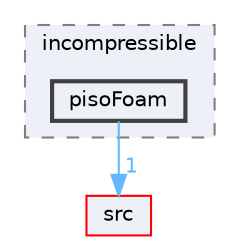 digraph "applications/solvers/incompressible/pisoFoam"
{
 // LATEX_PDF_SIZE
  bgcolor="transparent";
  edge [fontname=Helvetica,fontsize=10,labelfontname=Helvetica,labelfontsize=10];
  node [fontname=Helvetica,fontsize=10,shape=box,height=0.2,width=0.4];
  compound=true
  subgraph clusterdir_2a80a7eee79ab677323c49fed47bf4a4 {
    graph [ bgcolor="#edf0f7", pencolor="grey50", label="incompressible", fontname=Helvetica,fontsize=10 style="filled,dashed", URL="dir_2a80a7eee79ab677323c49fed47bf4a4.html",tooltip=""]
  dir_71dffd012b8674f215d1b74867ded822 [label="pisoFoam", fillcolor="#edf0f7", color="grey25", style="filled,bold", URL="dir_71dffd012b8674f215d1b74867ded822.html",tooltip=""];
  }
  dir_68267d1309a1af8e8297ef4c3efbcdba [label="src", fillcolor="#edf0f7", color="red", style="filled", URL="dir_68267d1309a1af8e8297ef4c3efbcdba.html",tooltip=""];
  dir_71dffd012b8674f215d1b74867ded822->dir_68267d1309a1af8e8297ef4c3efbcdba [headlabel="1", labeldistance=1.5 headhref="dir_002921_003729.html" href="dir_002921_003729.html" color="steelblue1" fontcolor="steelblue1"];
}
